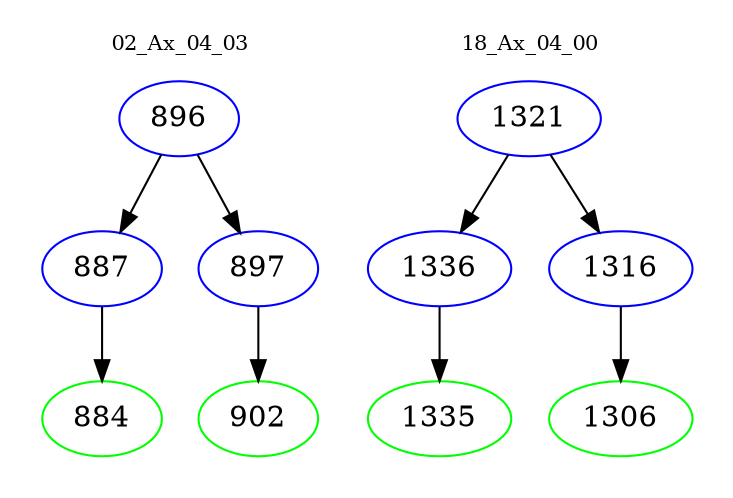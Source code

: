 digraph{
subgraph cluster_0 {
color = white
label = "02_Ax_04_03";
fontsize=10;
T0_896 [label="896", color="blue"]
T0_896 -> T0_887 [color="black"]
T0_887 [label="887", color="blue"]
T0_887 -> T0_884 [color="black"]
T0_884 [label="884", color="green"]
T0_896 -> T0_897 [color="black"]
T0_897 [label="897", color="blue"]
T0_897 -> T0_902 [color="black"]
T0_902 [label="902", color="green"]
}
subgraph cluster_1 {
color = white
label = "18_Ax_04_00";
fontsize=10;
T1_1321 [label="1321", color="blue"]
T1_1321 -> T1_1336 [color="black"]
T1_1336 [label="1336", color="blue"]
T1_1336 -> T1_1335 [color="black"]
T1_1335 [label="1335", color="green"]
T1_1321 -> T1_1316 [color="black"]
T1_1316 [label="1316", color="blue"]
T1_1316 -> T1_1306 [color="black"]
T1_1306 [label="1306", color="green"]
}
}
